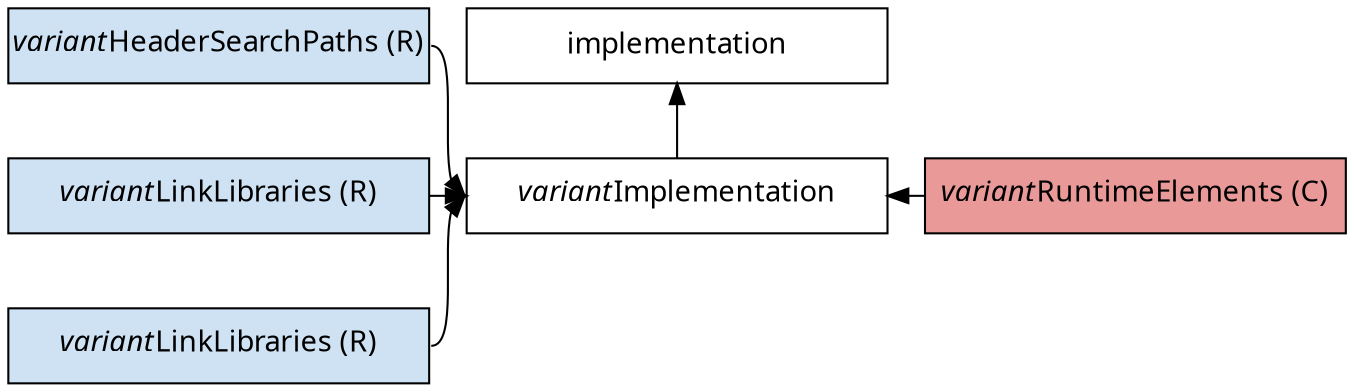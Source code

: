 digraph applicationConfigurations {
  graph [ dpi = 100, fontname="Sans"];
  node [fontname = "Sans"];
  edge [fontname = "Sans"];
  node [shape=rectangle, fixedsize=true, width=2.8, height=0.5];

  subgraph central {
    node[style=filled, fillcolor=white]
    implementation -> variantImplementation [style=invis, weight=1000]
    variantImplementation -> implementation [headport=s, tailport=n]

    variantImplementation[label=<<i>variant</i>Implementation>]
  }

  subgraph left {
    node[style=filled, fillcolor="#cfe2f3"]
    headerSearchPaths -> linkLibraries -> runtimeLibraries [style=invis, weight=1000]

    headerSearchPaths[label=<<i>variant</i>HeaderSearchPaths (R)>]
    linkLibraries[label=<<i>variant</i>LinkLibraries (R)>]
    runtimeLibraries[label=<<i>variant</i>LinkLibraries (R)>]
  }

  subgraph right {
    node[style=filled, fillcolor="#ea9999"]
    runtimeElements [weight=1000]

    runtimeElements[label=<<i>variant</i>RuntimeElements (C)>]
  }

  // Ensure the order is preserved
  {rank=same headerSearchPaths implementation}
  {rank=same variantImplementation linkLibraries runtimeElements}
  linkLibraries -> variantImplementation -> runtimeElements [style=invis]

  {headerSearchPaths, linkLibraries, runtimeLibraries} -> variantImplementation [headport=w, tailport=e]
  runtimeElements -> variantImplementation [headport=e, tailport=w]
}
